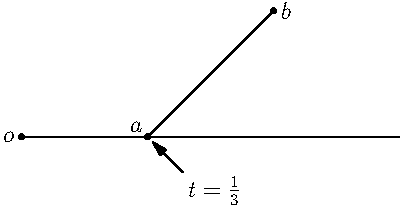 size(200);
pair Z=(0,0),Z1=(3,0),Z2=(2,1);
real t=1/3;
pair A=interp(Z,Z1,t);
draw(Z--Z1);
draw(A--Z2);
arrow("$t=\frac{1}{3}$",A,SE);
dot("$a$",A,NW);
dot("$b$",Z2,E);
dot("$o$",Z,W);